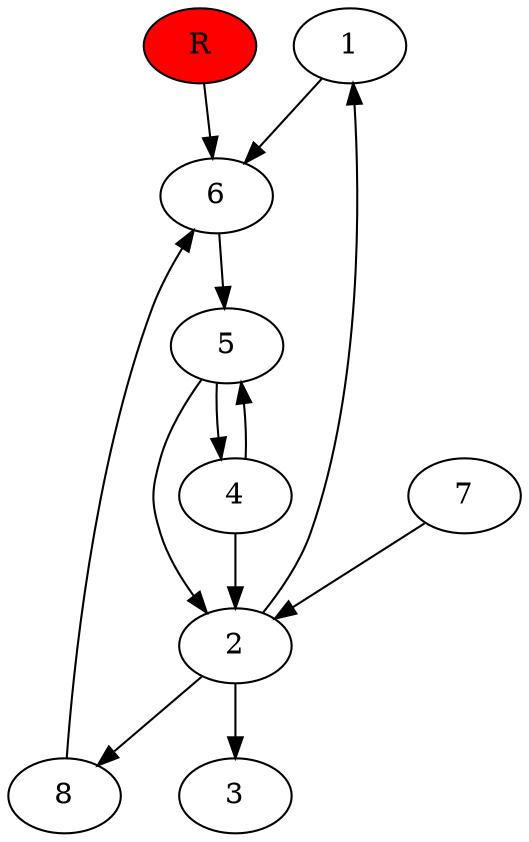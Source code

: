 digraph prb22504 {
	1
	2
	3
	4
	5
	6
	7
	8
	R [fillcolor="#ff0000" style=filled]
	1 -> 6
	2 -> 1
	2 -> 3
	2 -> 8
	4 -> 2
	4 -> 5
	5 -> 2
	5 -> 4
	6 -> 5
	7 -> 2
	8 -> 6
	R -> 6
}
